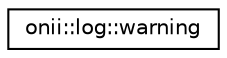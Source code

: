 digraph "Graphical Class Hierarchy"
{
  edge [fontname="Helvetica",fontsize="10",labelfontname="Helvetica",labelfontsize="10"];
  node [fontname="Helvetica",fontsize="10",shape=record];
  rankdir="LR";
  Node1 [label="onii::log::warning",height=0.2,width=0.4,color="black", fillcolor="white", style="filled",URL="$db/dab/classonii_1_1log_1_1warning.html",tooltip="Log level for warning messages. "];
}
